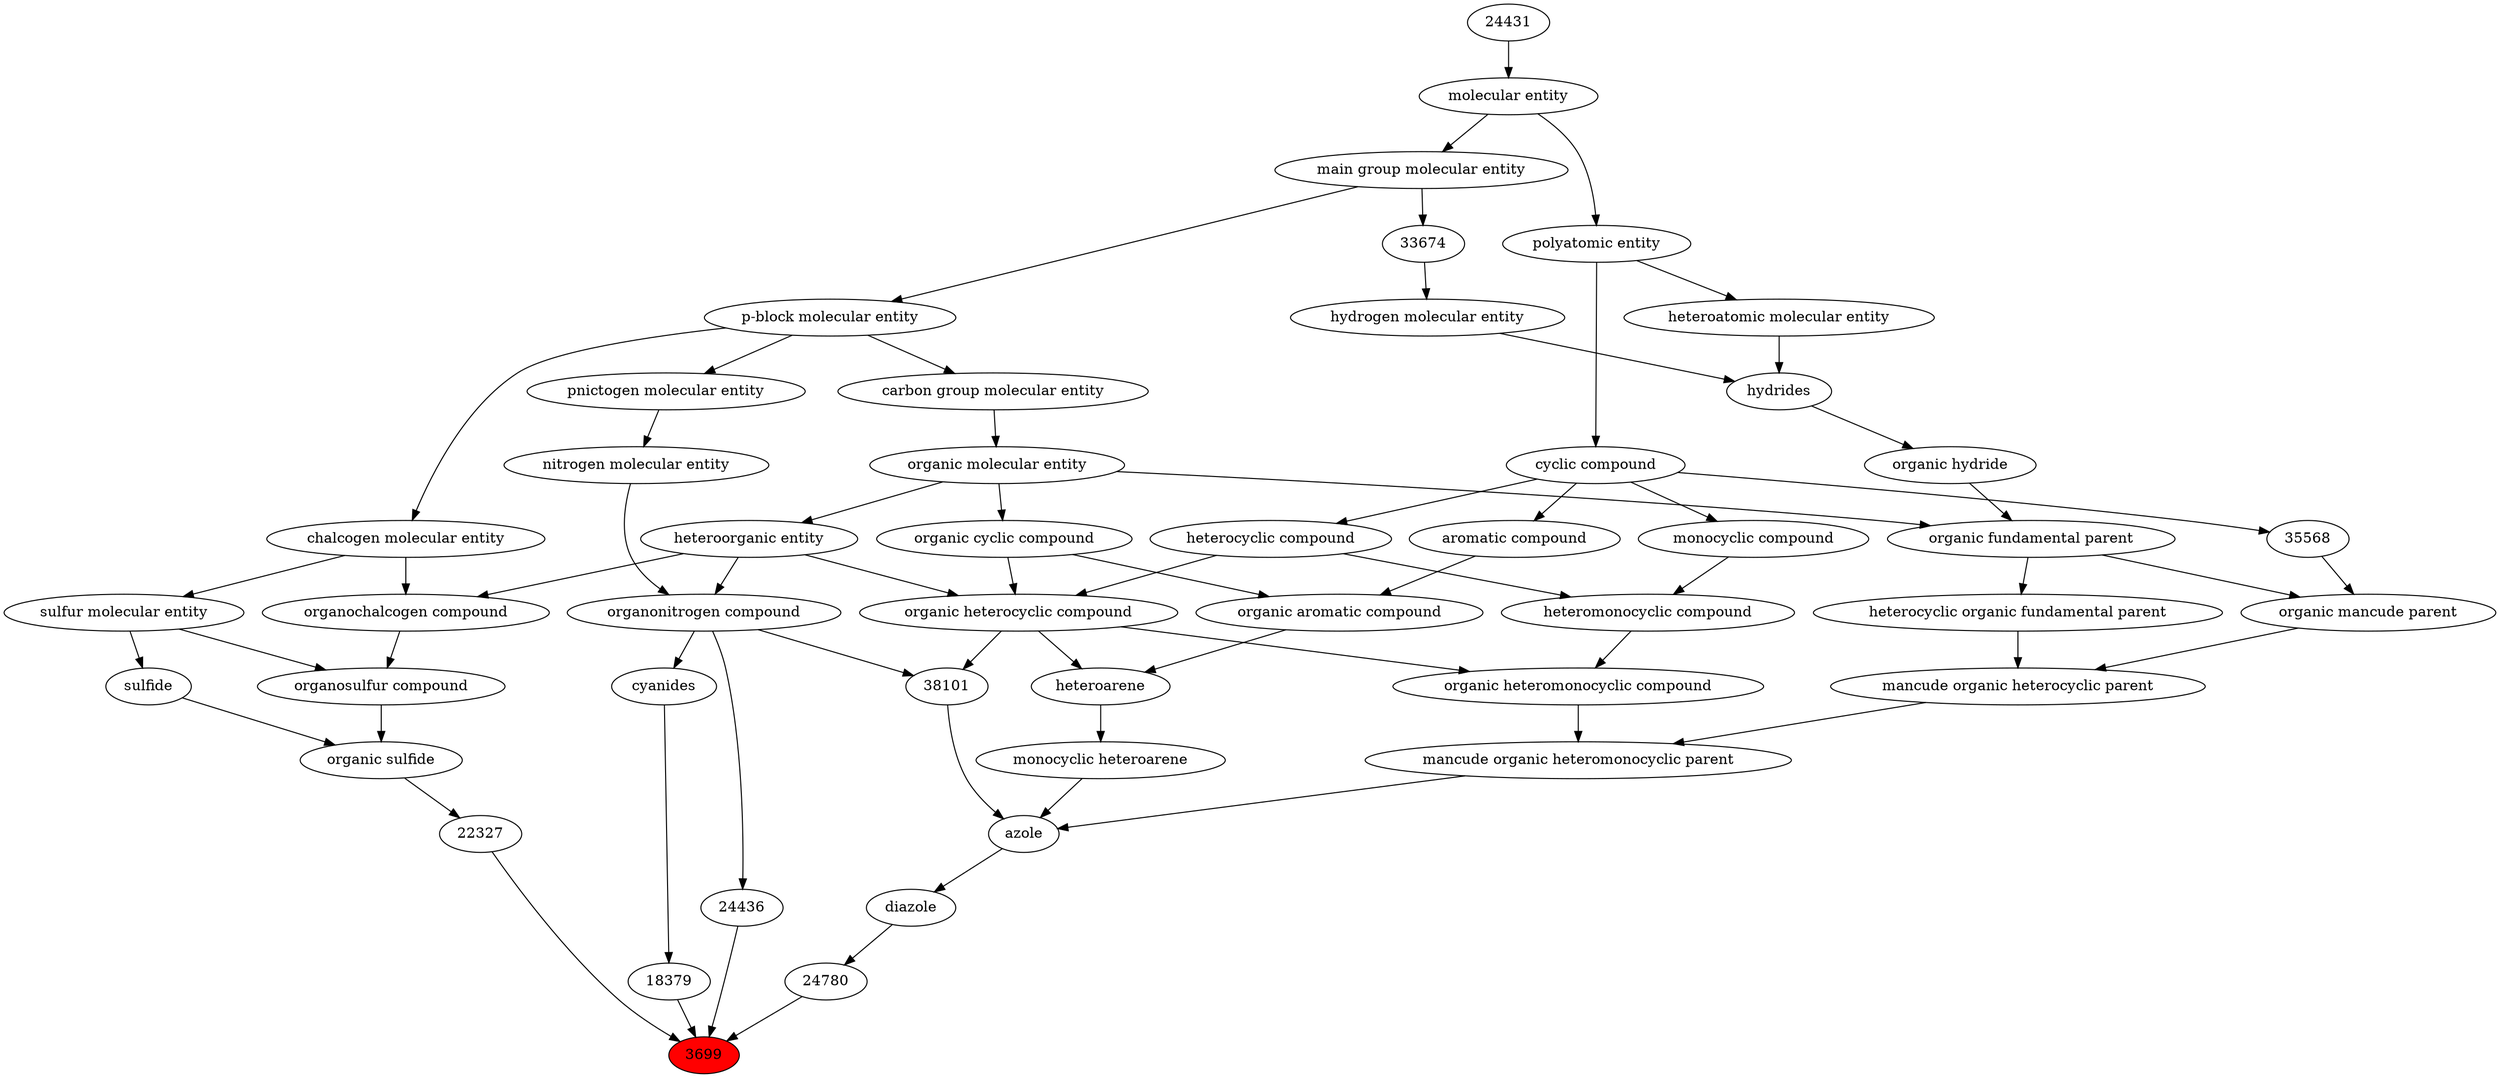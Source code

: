 digraph tree{ 
3699 [label="3699" fillcolor=red style=filled]
24436 -> 3699
24780 -> 3699
22327 -> 3699
18379 -> 3699
24436 [label="24436"]
35352 -> 24436
24780 [label="24780"]
23677 -> 24780
22327 [label="22327"]
16385 -> 22327
18379 [label="18379"]
23424 -> 18379
35352 [label="organonitrogen compound"]
51143 -> 35352
33285 -> 35352
23677 [label="diazole"]
68452 -> 23677
16385 [label="organic sulfide"]
33261 -> 16385
26822 -> 16385
23424 [label="cyanides"]
35352 -> 23424
51143 [label="nitrogen molecular entity"]
33302 -> 51143
33285 [label="heteroorganic entity"]
50860 -> 33285
68452 [label="azole"]
35555 -> 68452
38179 -> 68452
38101 -> 68452
33261 [label="organosulfur compound"]
36962 -> 33261
26835 -> 33261
26822 [label="sulfide"]
26835 -> 26822
33302 [label="pnictogen molecular entity"]
33675 -> 33302
50860 [label="organic molecular entity"]
33582 -> 50860
35555 [label="mancude organic heteromonocyclic parent"]
25693 -> 35555
35571 -> 35555
38179 [label="monocyclic heteroarene"]
33833 -> 38179
38101 [label="38101"]
24532 -> 38101
35352 -> 38101
36962 [label="organochalcogen compound"]
33285 -> 36962
33304 -> 36962
26835 [label="sulfur molecular entity"]
33304 -> 26835
33675 [label="p-block molecular entity"]
33579 -> 33675
33582 [label="carbon group molecular entity"]
33675 -> 33582
25693 [label="organic heteromonocyclic compound"]
33670 -> 25693
24532 -> 25693
35571 [label="mancude organic heterocyclic parent"]
35573 -> 35571
35552 -> 35571
33833 [label="heteroarene"]
33659 -> 33833
24532 -> 33833
24532 [label="organic heterocyclic compound"]
33285 -> 24532
33832 -> 24532
5686 -> 24532
33304 [label="chalcogen molecular entity"]
33675 -> 33304
33579 [label="main group molecular entity"]
23367 -> 33579
33670 [label="heteromonocyclic compound"]
5686 -> 33670
33661 -> 33670
35573 [label="organic mancude parent"]
35568 -> 35573
33245 -> 35573
35552 [label="heterocyclic organic fundamental parent"]
33245 -> 35552
33659 [label="organic aromatic compound"]
33832 -> 33659
33655 -> 33659
33832 [label="organic cyclic compound"]
50860 -> 33832
5686 [label="heterocyclic compound"]
33595 -> 5686
23367 [label="molecular entity"]
24431 -> 23367
33661 [label="monocyclic compound"]
33595 -> 33661
35568 [label="35568"]
33595 -> 35568
33245 [label="organic fundamental parent"]
50860 -> 33245
37175 -> 33245
33655 [label="aromatic compound"]
33595 -> 33655
33595 [label="cyclic compound"]
36357 -> 33595
24431 [label="24431"]
37175 [label="organic hydride"]
33692 -> 37175
36357 [label="polyatomic entity"]
23367 -> 36357
33692 [label="hydrides"]
33608 -> 33692
37577 -> 33692
33608 [label="hydrogen molecular entity"]
33674 -> 33608
37577 [label="heteroatomic molecular entity"]
36357 -> 37577
33674 [label="33674"]
33579 -> 33674
}